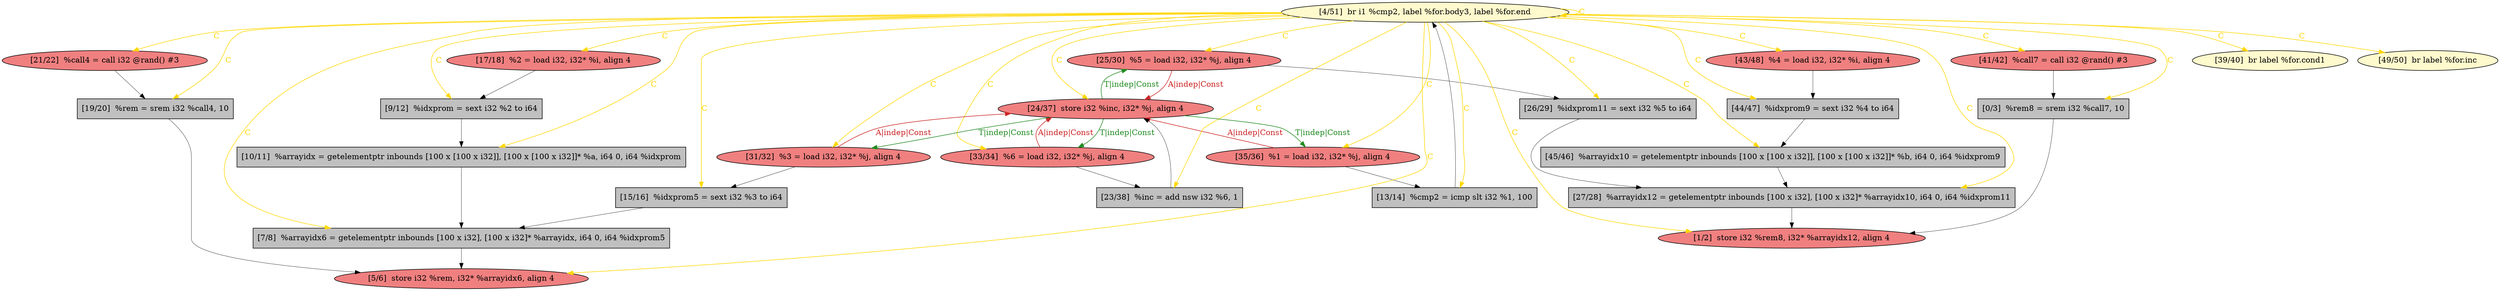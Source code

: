 
digraph G {


node1375 [fillcolor=grey,label="[19/20]  %rem = srem i32 %call4, 10",shape=rectangle,style=filled ]
node1374 [fillcolor=lightcoral,label="[21/22]  %call4 = call i32 @rand() #3",shape=ellipse,style=filled ]
node1373 [fillcolor=grey,label="[10/11]  %arrayidx = getelementptr inbounds [100 x [100 x i32]], [100 x [100 x i32]]* %a, i64 0, i64 %idxprom",shape=rectangle,style=filled ]
node1372 [fillcolor=lightcoral,label="[43/48]  %4 = load i32, i32* %i, align 4",shape=ellipse,style=filled ]
node1370 [fillcolor=lightcoral,label="[17/18]  %2 = load i32, i32* %i, align 4",shape=ellipse,style=filled ]
node1368 [fillcolor=lightcoral,label="[25/30]  %5 = load i32, i32* %j, align 4",shape=ellipse,style=filled ]
node1367 [fillcolor=lightcoral,label="[33/34]  %6 = load i32, i32* %j, align 4",shape=ellipse,style=filled ]
node1366 [fillcolor=grey,label="[26/29]  %idxprom11 = sext i32 %5 to i64",shape=rectangle,style=filled ]
node1355 [fillcolor=grey,label="[9/12]  %idxprom = sext i32 %2 to i64",shape=rectangle,style=filled ]
node1352 [fillcolor=lightcoral,label="[41/42]  %call7 = call i32 @rand() #3",shape=ellipse,style=filled ]
node1350 [fillcolor=grey,label="[0/3]  %rem8 = srem i32 %call7, 10",shape=rectangle,style=filled ]
node1354 [fillcolor=grey,label="[7/8]  %arrayidx6 = getelementptr inbounds [100 x i32], [100 x i32]* %arrayidx, i64 0, i64 %idxprom5",shape=rectangle,style=filled ]
node1356 [fillcolor=grey,label="[13/14]  %cmp2 = icmp slt i32 %1, 100",shape=rectangle,style=filled ]
node1359 [fillcolor=lightcoral,label="[35/36]  %1 = load i32, i32* %j, align 4",shape=ellipse,style=filled ]
node1351 [fillcolor=lemonchiffon,label="[4/51]  br i1 %cmp2, label %for.body3, label %for.end",shape=ellipse,style=filled ]
node1353 [fillcolor=lightcoral,label="[5/6]  store i32 %rem, i32* %arrayidx6, align 4",shape=ellipse,style=filled ]
node1357 [fillcolor=grey,label="[44/47]  %idxprom9 = sext i32 %4 to i64",shape=rectangle,style=filled ]
node1361 [fillcolor=lemonchiffon,label="[39/40]  br label %for.cond1",shape=ellipse,style=filled ]
node1358 [fillcolor=lightcoral,label="[31/32]  %3 = load i32, i32* %j, align 4",shape=ellipse,style=filled ]
node1363 [fillcolor=grey,label="[27/28]  %arrayidx12 = getelementptr inbounds [100 x i32], [100 x i32]* %arrayidx10, i64 0, i64 %idxprom11",shape=rectangle,style=filled ]
node1369 [fillcolor=grey,label="[45/46]  %arrayidx10 = getelementptr inbounds [100 x [100 x i32]], [100 x [100 x i32]]* %b, i64 0, i64 %idxprom9",shape=rectangle,style=filled ]
node1360 [fillcolor=lightcoral,label="[1/2]  store i32 %rem8, i32* %arrayidx12, align 4",shape=ellipse,style=filled ]
node1362 [fillcolor=lemonchiffon,label="[49/50]  br label %for.inc",shape=ellipse,style=filled ]
node1371 [fillcolor=grey,label="[15/16]  %idxprom5 = sext i32 %3 to i64",shape=rectangle,style=filled ]
node1364 [fillcolor=grey,label="[23/38]  %inc = add nsw i32 %6, 1",shape=rectangle,style=filled ]
node1365 [fillcolor=lightcoral,label="[24/37]  store i32 %inc, i32* %j, align 4",shape=ellipse,style=filled ]

node1351->node1367 [style=solid,color=gold,label="C",penwidth=1.0,fontcolor=gold ]
node1351->node1374 [style=solid,color=gold,label="C",penwidth=1.0,fontcolor=gold ]
node1351->node1352 [style=solid,color=gold,label="C",penwidth=1.0,fontcolor=gold ]
node1351->node1359 [style=solid,color=gold,label="C",penwidth=1.0,fontcolor=gold ]
node1351->node1365 [style=solid,color=gold,label="C",penwidth=1.0,fontcolor=gold ]
node1359->node1365 [style=solid,color=firebrick3,label="A|indep|Const",penwidth=1.0,fontcolor=firebrick3 ]
node1351->node1364 [style=solid,color=gold,label="C",penwidth=1.0,fontcolor=gold ]
node1365->node1359 [style=solid,color=forestgreen,label="T|indep|Const",penwidth=1.0,fontcolor=forestgreen ]
node1365->node1358 [style=solid,color=forestgreen,label="T|indep|Const",penwidth=1.0,fontcolor=forestgreen ]
node1356->node1351 [style=solid,color=black,label="",penwidth=0.5,fontcolor=black ]
node1351->node1361 [style=solid,color=gold,label="C",penwidth=1.0,fontcolor=gold ]
node1351->node1356 [style=solid,color=gold,label="C",penwidth=1.0,fontcolor=gold ]
node1351->node1370 [style=solid,color=gold,label="C",penwidth=1.0,fontcolor=gold ]
node1351->node1353 [style=solid,color=gold,label="C",penwidth=1.0,fontcolor=gold ]
node1358->node1365 [style=solid,color=firebrick3,label="A|indep|Const",penwidth=1.0,fontcolor=firebrick3 ]
node1351->node1362 [style=solid,color=gold,label="C",penwidth=1.0,fontcolor=gold ]
node1372->node1357 [style=solid,color=black,label="",penwidth=0.5,fontcolor=black ]
node1374->node1375 [style=solid,color=black,label="",penwidth=0.5,fontcolor=black ]
node1351->node1375 [style=solid,color=gold,label="C",penwidth=1.0,fontcolor=gold ]
node1351->node1358 [style=solid,color=gold,label="C",penwidth=1.0,fontcolor=gold ]
node1351->node1360 [style=solid,color=gold,label="C",penwidth=1.0,fontcolor=gold ]
node1351->node1366 [style=solid,color=gold,label="C",penwidth=1.0,fontcolor=gold ]
node1351->node1350 [style=solid,color=gold,label="C",penwidth=1.0,fontcolor=gold ]
node1351->node1354 [style=solid,color=gold,label="C",penwidth=1.0,fontcolor=gold ]
node1357->node1369 [style=solid,color=black,label="",penwidth=0.5,fontcolor=black ]
node1351->node1363 [style=solid,color=gold,label="C",penwidth=1.0,fontcolor=gold ]
node1351->node1369 [style=solid,color=gold,label="C",penwidth=1.0,fontcolor=gold ]
node1351->node1372 [style=solid,color=gold,label="C",penwidth=1.0,fontcolor=gold ]
node1351->node1357 [style=solid,color=gold,label="C",penwidth=1.0,fontcolor=gold ]
node1351->node1373 [style=solid,color=gold,label="C",penwidth=1.0,fontcolor=gold ]
node1367->node1364 [style=solid,color=black,label="",penwidth=0.5,fontcolor=black ]
node1370->node1355 [style=solid,color=black,label="",penwidth=0.5,fontcolor=black ]
node1367->node1365 [style=solid,color=firebrick3,label="A|indep|Const",penwidth=1.0,fontcolor=firebrick3 ]
node1354->node1353 [style=solid,color=black,label="",penwidth=0.5,fontcolor=black ]
node1368->node1366 [style=solid,color=black,label="",penwidth=0.5,fontcolor=black ]
node1351->node1351 [style=solid,color=gold,label="C",penwidth=1.0,fontcolor=gold ]
node1351->node1355 [style=solid,color=gold,label="C",penwidth=1.0,fontcolor=gold ]
node1371->node1354 [style=solid,color=black,label="",penwidth=0.5,fontcolor=black ]
node1351->node1368 [style=solid,color=gold,label="C",penwidth=1.0,fontcolor=gold ]
node1350->node1360 [style=solid,color=black,label="",penwidth=0.5,fontcolor=black ]
node1365->node1367 [style=solid,color=forestgreen,label="T|indep|Const",penwidth=1.0,fontcolor=forestgreen ]
node1359->node1356 [style=solid,color=black,label="",penwidth=0.5,fontcolor=black ]
node1369->node1363 [style=solid,color=black,label="",penwidth=0.5,fontcolor=black ]
node1358->node1371 [style=solid,color=black,label="",penwidth=0.5,fontcolor=black ]
node1368->node1365 [style=solid,color=firebrick3,label="A|indep|Const",penwidth=1.0,fontcolor=firebrick3 ]
node1373->node1354 [style=solid,color=black,label="",penwidth=0.5,fontcolor=black ]
node1355->node1373 [style=solid,color=black,label="",penwidth=0.5,fontcolor=black ]
node1352->node1350 [style=solid,color=black,label="",penwidth=0.5,fontcolor=black ]
node1365->node1368 [style=solid,color=forestgreen,label="T|indep|Const",penwidth=1.0,fontcolor=forestgreen ]
node1375->node1353 [style=solid,color=black,label="",penwidth=0.5,fontcolor=black ]
node1364->node1365 [style=solid,color=black,label="",penwidth=0.5,fontcolor=black ]
node1363->node1360 [style=solid,color=black,label="",penwidth=0.5,fontcolor=black ]
node1351->node1371 [style=solid,color=gold,label="C",penwidth=1.0,fontcolor=gold ]
node1366->node1363 [style=solid,color=black,label="",penwidth=0.5,fontcolor=black ]


}
